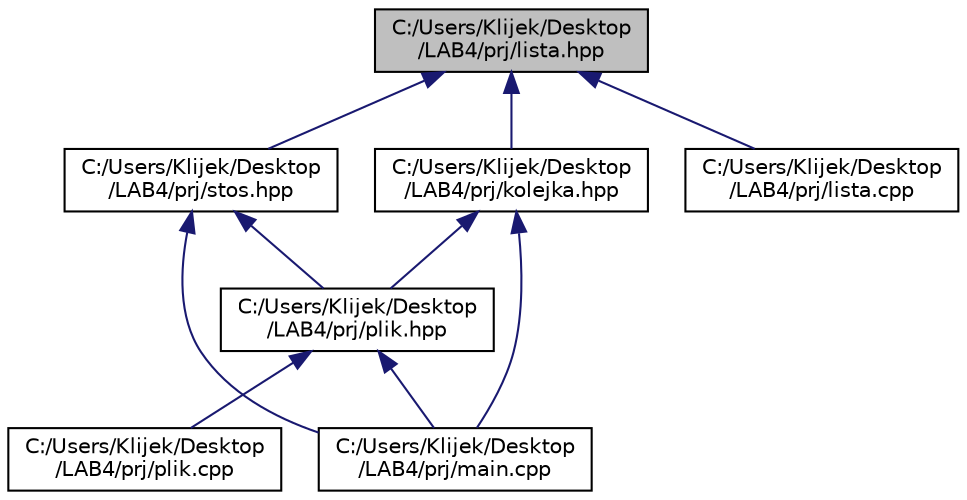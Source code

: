 digraph "C:/Users/Klijek/Desktop/LAB4/prj/lista.hpp"
{
  edge [fontname="Helvetica",fontsize="10",labelfontname="Helvetica",labelfontsize="10"];
  node [fontname="Helvetica",fontsize="10",shape=record];
  Node1 [label="C:/Users/Klijek/Desktop\l/LAB4/prj/lista.hpp",height=0.2,width=0.4,color="black", fillcolor="grey75", style="filled" fontcolor="black"];
  Node1 -> Node2 [dir="back",color="midnightblue",fontsize="10",style="solid"];
  Node2 [label="C:/Users/Klijek/Desktop\l/LAB4/prj/kolejka.hpp",height=0.2,width=0.4,color="black", fillcolor="white", style="filled",URL="$kolejka_8hpp.html",tooltip="Definicja klasy Queue. "];
  Node2 -> Node3 [dir="back",color="midnightblue",fontsize="10",style="solid"];
  Node3 [label="C:/Users/Klijek/Desktop\l/LAB4/prj/main.cpp",height=0.2,width=0.4,color="black", fillcolor="white", style="filled",URL="$main_8cpp.html"];
  Node2 -> Node4 [dir="back",color="midnightblue",fontsize="10",style="solid"];
  Node4 [label="C:/Users/Klijek/Desktop\l/LAB4/prj/plik.hpp",height=0.2,width=0.4,color="black", fillcolor="white", style="filled",URL="$plik_8hpp.html",tooltip="Definicja funkcji Read. "];
  Node4 -> Node3 [dir="back",color="midnightblue",fontsize="10",style="solid"];
  Node4 -> Node5 [dir="back",color="midnightblue",fontsize="10",style="solid"];
  Node5 [label="C:/Users/Klijek/Desktop\l/LAB4/prj/plik.cpp",height=0.2,width=0.4,color="black", fillcolor="white", style="filled",URL="$plik_8cpp.html",tooltip="Definicja funkcji Read. "];
  Node1 -> Node6 [dir="back",color="midnightblue",fontsize="10",style="solid"];
  Node6 [label="C:/Users/Klijek/Desktop\l/LAB4/prj/lista.cpp",height=0.2,width=0.4,color="black", fillcolor="white", style="filled",URL="$lista_8cpp.html",tooltip="Definicja konstruktora List. "];
  Node1 -> Node7 [dir="back",color="midnightblue",fontsize="10",style="solid"];
  Node7 [label="C:/Users/Klijek/Desktop\l/LAB4/prj/stos.hpp",height=0.2,width=0.4,color="black", fillcolor="white", style="filled",URL="$stos_8hpp.html",tooltip="Definicja klasy Stos. "];
  Node7 -> Node3 [dir="back",color="midnightblue",fontsize="10",style="solid"];
  Node7 -> Node4 [dir="back",color="midnightblue",fontsize="10",style="solid"];
}
